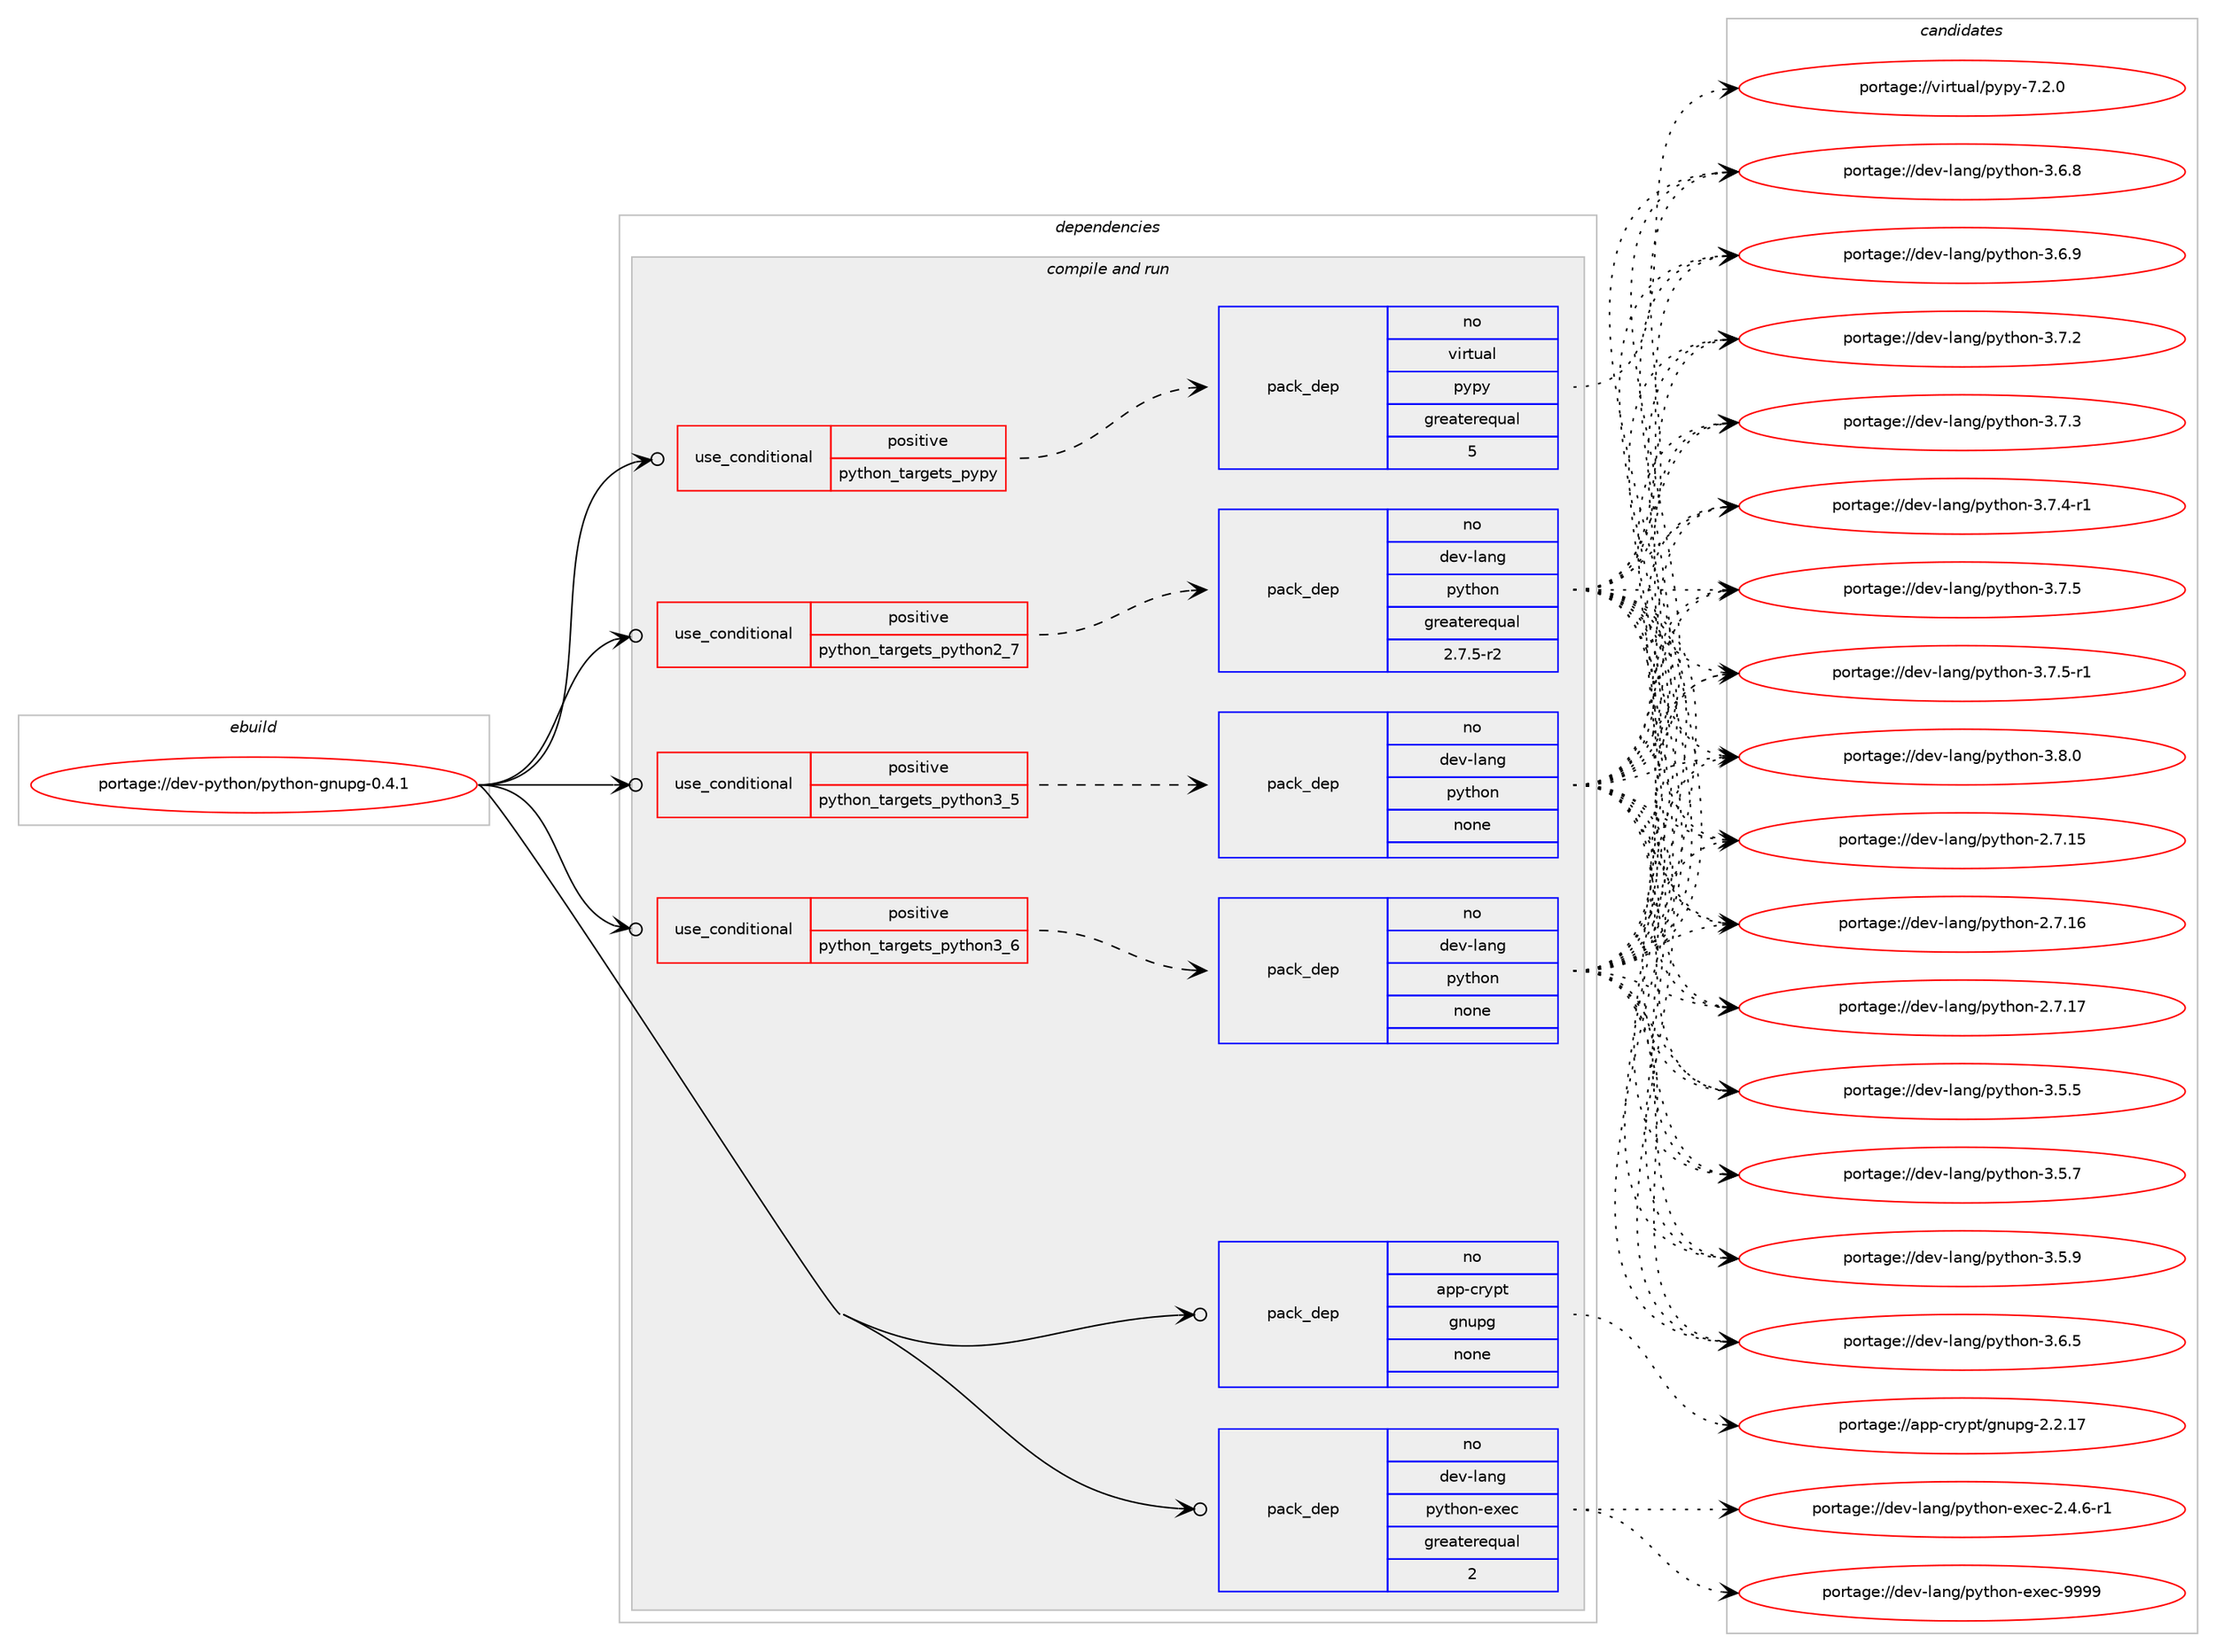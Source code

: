 digraph prolog {

# *************
# Graph options
# *************

newrank=true;
concentrate=true;
compound=true;
graph [rankdir=LR,fontname=Helvetica,fontsize=10,ranksep=1.5];#, ranksep=2.5, nodesep=0.2];
edge  [arrowhead=vee];
node  [fontname=Helvetica,fontsize=10];

# **********
# The ebuild
# **********

subgraph cluster_leftcol {
color=gray;
rank=same;
label=<<i>ebuild</i>>;
id [label="portage://dev-python/python-gnupg-0.4.1", color=red, width=4, href="../dev-python/python-gnupg-0.4.1.svg"];
}

# ****************
# The dependencies
# ****************

subgraph cluster_midcol {
color=gray;
label=<<i>dependencies</i>>;
subgraph cluster_compile {
fillcolor="#eeeeee";
style=filled;
label=<<i>compile</i>>;
}
subgraph cluster_compileandrun {
fillcolor="#eeeeee";
style=filled;
label=<<i>compile and run</i>>;
subgraph cond36873 {
dependency166153 [label=<<TABLE BORDER="0" CELLBORDER="1" CELLSPACING="0" CELLPADDING="4"><TR><TD ROWSPAN="3" CELLPADDING="10">use_conditional</TD></TR><TR><TD>positive</TD></TR><TR><TD>python_targets_pypy</TD></TR></TABLE>>, shape=none, color=red];
subgraph pack125886 {
dependency166154 [label=<<TABLE BORDER="0" CELLBORDER="1" CELLSPACING="0" CELLPADDING="4" WIDTH="220"><TR><TD ROWSPAN="6" CELLPADDING="30">pack_dep</TD></TR><TR><TD WIDTH="110">no</TD></TR><TR><TD>virtual</TD></TR><TR><TD>pypy</TD></TR><TR><TD>greaterequal</TD></TR><TR><TD>5</TD></TR></TABLE>>, shape=none, color=blue];
}
dependency166153:e -> dependency166154:w [weight=20,style="dashed",arrowhead="vee"];
}
id:e -> dependency166153:w [weight=20,style="solid",arrowhead="odotvee"];
subgraph cond36874 {
dependency166155 [label=<<TABLE BORDER="0" CELLBORDER="1" CELLSPACING="0" CELLPADDING="4"><TR><TD ROWSPAN="3" CELLPADDING="10">use_conditional</TD></TR><TR><TD>positive</TD></TR><TR><TD>python_targets_python2_7</TD></TR></TABLE>>, shape=none, color=red];
subgraph pack125887 {
dependency166156 [label=<<TABLE BORDER="0" CELLBORDER="1" CELLSPACING="0" CELLPADDING="4" WIDTH="220"><TR><TD ROWSPAN="6" CELLPADDING="30">pack_dep</TD></TR><TR><TD WIDTH="110">no</TD></TR><TR><TD>dev-lang</TD></TR><TR><TD>python</TD></TR><TR><TD>greaterequal</TD></TR><TR><TD>2.7.5-r2</TD></TR></TABLE>>, shape=none, color=blue];
}
dependency166155:e -> dependency166156:w [weight=20,style="dashed",arrowhead="vee"];
}
id:e -> dependency166155:w [weight=20,style="solid",arrowhead="odotvee"];
subgraph cond36875 {
dependency166157 [label=<<TABLE BORDER="0" CELLBORDER="1" CELLSPACING="0" CELLPADDING="4"><TR><TD ROWSPAN="3" CELLPADDING="10">use_conditional</TD></TR><TR><TD>positive</TD></TR><TR><TD>python_targets_python3_5</TD></TR></TABLE>>, shape=none, color=red];
subgraph pack125888 {
dependency166158 [label=<<TABLE BORDER="0" CELLBORDER="1" CELLSPACING="0" CELLPADDING="4" WIDTH="220"><TR><TD ROWSPAN="6" CELLPADDING="30">pack_dep</TD></TR><TR><TD WIDTH="110">no</TD></TR><TR><TD>dev-lang</TD></TR><TR><TD>python</TD></TR><TR><TD>none</TD></TR><TR><TD></TD></TR></TABLE>>, shape=none, color=blue];
}
dependency166157:e -> dependency166158:w [weight=20,style="dashed",arrowhead="vee"];
}
id:e -> dependency166157:w [weight=20,style="solid",arrowhead="odotvee"];
subgraph cond36876 {
dependency166159 [label=<<TABLE BORDER="0" CELLBORDER="1" CELLSPACING="0" CELLPADDING="4"><TR><TD ROWSPAN="3" CELLPADDING="10">use_conditional</TD></TR><TR><TD>positive</TD></TR><TR><TD>python_targets_python3_6</TD></TR></TABLE>>, shape=none, color=red];
subgraph pack125889 {
dependency166160 [label=<<TABLE BORDER="0" CELLBORDER="1" CELLSPACING="0" CELLPADDING="4" WIDTH="220"><TR><TD ROWSPAN="6" CELLPADDING="30">pack_dep</TD></TR><TR><TD WIDTH="110">no</TD></TR><TR><TD>dev-lang</TD></TR><TR><TD>python</TD></TR><TR><TD>none</TD></TR><TR><TD></TD></TR></TABLE>>, shape=none, color=blue];
}
dependency166159:e -> dependency166160:w [weight=20,style="dashed",arrowhead="vee"];
}
id:e -> dependency166159:w [weight=20,style="solid",arrowhead="odotvee"];
subgraph pack125890 {
dependency166161 [label=<<TABLE BORDER="0" CELLBORDER="1" CELLSPACING="0" CELLPADDING="4" WIDTH="220"><TR><TD ROWSPAN="6" CELLPADDING="30">pack_dep</TD></TR><TR><TD WIDTH="110">no</TD></TR><TR><TD>app-crypt</TD></TR><TR><TD>gnupg</TD></TR><TR><TD>none</TD></TR><TR><TD></TD></TR></TABLE>>, shape=none, color=blue];
}
id:e -> dependency166161:w [weight=20,style="solid",arrowhead="odotvee"];
subgraph pack125891 {
dependency166162 [label=<<TABLE BORDER="0" CELLBORDER="1" CELLSPACING="0" CELLPADDING="4" WIDTH="220"><TR><TD ROWSPAN="6" CELLPADDING="30">pack_dep</TD></TR><TR><TD WIDTH="110">no</TD></TR><TR><TD>dev-lang</TD></TR><TR><TD>python-exec</TD></TR><TR><TD>greaterequal</TD></TR><TR><TD>2</TD></TR></TABLE>>, shape=none, color=blue];
}
id:e -> dependency166162:w [weight=20,style="solid",arrowhead="odotvee"];
}
subgraph cluster_run {
fillcolor="#eeeeee";
style=filled;
label=<<i>run</i>>;
}
}

# **************
# The candidates
# **************

subgraph cluster_choices {
rank=same;
color=gray;
label=<<i>candidates</i>>;

subgraph choice125886 {
color=black;
nodesep=1;
choiceportage1181051141161179710847112121112121455546504648 [label="portage://virtual/pypy-7.2.0", color=red, width=4,href="../virtual/pypy-7.2.0.svg"];
dependency166154:e -> choiceportage1181051141161179710847112121112121455546504648:w [style=dotted,weight="100"];
}
subgraph choice125887 {
color=black;
nodesep=1;
choiceportage10010111845108971101034711212111610411111045504655464953 [label="portage://dev-lang/python-2.7.15", color=red, width=4,href="../dev-lang/python-2.7.15.svg"];
choiceportage10010111845108971101034711212111610411111045504655464954 [label="portage://dev-lang/python-2.7.16", color=red, width=4,href="../dev-lang/python-2.7.16.svg"];
choiceportage10010111845108971101034711212111610411111045504655464955 [label="portage://dev-lang/python-2.7.17", color=red, width=4,href="../dev-lang/python-2.7.17.svg"];
choiceportage100101118451089711010347112121116104111110455146534653 [label="portage://dev-lang/python-3.5.5", color=red, width=4,href="../dev-lang/python-3.5.5.svg"];
choiceportage100101118451089711010347112121116104111110455146534655 [label="portage://dev-lang/python-3.5.7", color=red, width=4,href="../dev-lang/python-3.5.7.svg"];
choiceportage100101118451089711010347112121116104111110455146534657 [label="portage://dev-lang/python-3.5.9", color=red, width=4,href="../dev-lang/python-3.5.9.svg"];
choiceportage100101118451089711010347112121116104111110455146544653 [label="portage://dev-lang/python-3.6.5", color=red, width=4,href="../dev-lang/python-3.6.5.svg"];
choiceportage100101118451089711010347112121116104111110455146544656 [label="portage://dev-lang/python-3.6.8", color=red, width=4,href="../dev-lang/python-3.6.8.svg"];
choiceportage100101118451089711010347112121116104111110455146544657 [label="portage://dev-lang/python-3.6.9", color=red, width=4,href="../dev-lang/python-3.6.9.svg"];
choiceportage100101118451089711010347112121116104111110455146554650 [label="portage://dev-lang/python-3.7.2", color=red, width=4,href="../dev-lang/python-3.7.2.svg"];
choiceportage100101118451089711010347112121116104111110455146554651 [label="portage://dev-lang/python-3.7.3", color=red, width=4,href="../dev-lang/python-3.7.3.svg"];
choiceportage1001011184510897110103471121211161041111104551465546524511449 [label="portage://dev-lang/python-3.7.4-r1", color=red, width=4,href="../dev-lang/python-3.7.4-r1.svg"];
choiceportage100101118451089711010347112121116104111110455146554653 [label="portage://dev-lang/python-3.7.5", color=red, width=4,href="../dev-lang/python-3.7.5.svg"];
choiceportage1001011184510897110103471121211161041111104551465546534511449 [label="portage://dev-lang/python-3.7.5-r1", color=red, width=4,href="../dev-lang/python-3.7.5-r1.svg"];
choiceportage100101118451089711010347112121116104111110455146564648 [label="portage://dev-lang/python-3.8.0", color=red, width=4,href="../dev-lang/python-3.8.0.svg"];
dependency166156:e -> choiceportage10010111845108971101034711212111610411111045504655464953:w [style=dotted,weight="100"];
dependency166156:e -> choiceportage10010111845108971101034711212111610411111045504655464954:w [style=dotted,weight="100"];
dependency166156:e -> choiceportage10010111845108971101034711212111610411111045504655464955:w [style=dotted,weight="100"];
dependency166156:e -> choiceportage100101118451089711010347112121116104111110455146534653:w [style=dotted,weight="100"];
dependency166156:e -> choiceportage100101118451089711010347112121116104111110455146534655:w [style=dotted,weight="100"];
dependency166156:e -> choiceportage100101118451089711010347112121116104111110455146534657:w [style=dotted,weight="100"];
dependency166156:e -> choiceportage100101118451089711010347112121116104111110455146544653:w [style=dotted,weight="100"];
dependency166156:e -> choiceportage100101118451089711010347112121116104111110455146544656:w [style=dotted,weight="100"];
dependency166156:e -> choiceportage100101118451089711010347112121116104111110455146544657:w [style=dotted,weight="100"];
dependency166156:e -> choiceportage100101118451089711010347112121116104111110455146554650:w [style=dotted,weight="100"];
dependency166156:e -> choiceportage100101118451089711010347112121116104111110455146554651:w [style=dotted,weight="100"];
dependency166156:e -> choiceportage1001011184510897110103471121211161041111104551465546524511449:w [style=dotted,weight="100"];
dependency166156:e -> choiceportage100101118451089711010347112121116104111110455146554653:w [style=dotted,weight="100"];
dependency166156:e -> choiceportage1001011184510897110103471121211161041111104551465546534511449:w [style=dotted,weight="100"];
dependency166156:e -> choiceportage100101118451089711010347112121116104111110455146564648:w [style=dotted,weight="100"];
}
subgraph choice125888 {
color=black;
nodesep=1;
choiceportage10010111845108971101034711212111610411111045504655464953 [label="portage://dev-lang/python-2.7.15", color=red, width=4,href="../dev-lang/python-2.7.15.svg"];
choiceportage10010111845108971101034711212111610411111045504655464954 [label="portage://dev-lang/python-2.7.16", color=red, width=4,href="../dev-lang/python-2.7.16.svg"];
choiceportage10010111845108971101034711212111610411111045504655464955 [label="portage://dev-lang/python-2.7.17", color=red, width=4,href="../dev-lang/python-2.7.17.svg"];
choiceportage100101118451089711010347112121116104111110455146534653 [label="portage://dev-lang/python-3.5.5", color=red, width=4,href="../dev-lang/python-3.5.5.svg"];
choiceportage100101118451089711010347112121116104111110455146534655 [label="portage://dev-lang/python-3.5.7", color=red, width=4,href="../dev-lang/python-3.5.7.svg"];
choiceportage100101118451089711010347112121116104111110455146534657 [label="portage://dev-lang/python-3.5.9", color=red, width=4,href="../dev-lang/python-3.5.9.svg"];
choiceportage100101118451089711010347112121116104111110455146544653 [label="portage://dev-lang/python-3.6.5", color=red, width=4,href="../dev-lang/python-3.6.5.svg"];
choiceportage100101118451089711010347112121116104111110455146544656 [label="portage://dev-lang/python-3.6.8", color=red, width=4,href="../dev-lang/python-3.6.8.svg"];
choiceportage100101118451089711010347112121116104111110455146544657 [label="portage://dev-lang/python-3.6.9", color=red, width=4,href="../dev-lang/python-3.6.9.svg"];
choiceportage100101118451089711010347112121116104111110455146554650 [label="portage://dev-lang/python-3.7.2", color=red, width=4,href="../dev-lang/python-3.7.2.svg"];
choiceportage100101118451089711010347112121116104111110455146554651 [label="portage://dev-lang/python-3.7.3", color=red, width=4,href="../dev-lang/python-3.7.3.svg"];
choiceportage1001011184510897110103471121211161041111104551465546524511449 [label="portage://dev-lang/python-3.7.4-r1", color=red, width=4,href="../dev-lang/python-3.7.4-r1.svg"];
choiceportage100101118451089711010347112121116104111110455146554653 [label="portage://dev-lang/python-3.7.5", color=red, width=4,href="../dev-lang/python-3.7.5.svg"];
choiceportage1001011184510897110103471121211161041111104551465546534511449 [label="portage://dev-lang/python-3.7.5-r1", color=red, width=4,href="../dev-lang/python-3.7.5-r1.svg"];
choiceportage100101118451089711010347112121116104111110455146564648 [label="portage://dev-lang/python-3.8.0", color=red, width=4,href="../dev-lang/python-3.8.0.svg"];
dependency166158:e -> choiceportage10010111845108971101034711212111610411111045504655464953:w [style=dotted,weight="100"];
dependency166158:e -> choiceportage10010111845108971101034711212111610411111045504655464954:w [style=dotted,weight="100"];
dependency166158:e -> choiceportage10010111845108971101034711212111610411111045504655464955:w [style=dotted,weight="100"];
dependency166158:e -> choiceportage100101118451089711010347112121116104111110455146534653:w [style=dotted,weight="100"];
dependency166158:e -> choiceportage100101118451089711010347112121116104111110455146534655:w [style=dotted,weight="100"];
dependency166158:e -> choiceportage100101118451089711010347112121116104111110455146534657:w [style=dotted,weight="100"];
dependency166158:e -> choiceportage100101118451089711010347112121116104111110455146544653:w [style=dotted,weight="100"];
dependency166158:e -> choiceportage100101118451089711010347112121116104111110455146544656:w [style=dotted,weight="100"];
dependency166158:e -> choiceportage100101118451089711010347112121116104111110455146544657:w [style=dotted,weight="100"];
dependency166158:e -> choiceportage100101118451089711010347112121116104111110455146554650:w [style=dotted,weight="100"];
dependency166158:e -> choiceportage100101118451089711010347112121116104111110455146554651:w [style=dotted,weight="100"];
dependency166158:e -> choiceportage1001011184510897110103471121211161041111104551465546524511449:w [style=dotted,weight="100"];
dependency166158:e -> choiceportage100101118451089711010347112121116104111110455146554653:w [style=dotted,weight="100"];
dependency166158:e -> choiceportage1001011184510897110103471121211161041111104551465546534511449:w [style=dotted,weight="100"];
dependency166158:e -> choiceportage100101118451089711010347112121116104111110455146564648:w [style=dotted,weight="100"];
}
subgraph choice125889 {
color=black;
nodesep=1;
choiceportage10010111845108971101034711212111610411111045504655464953 [label="portage://dev-lang/python-2.7.15", color=red, width=4,href="../dev-lang/python-2.7.15.svg"];
choiceportage10010111845108971101034711212111610411111045504655464954 [label="portage://dev-lang/python-2.7.16", color=red, width=4,href="../dev-lang/python-2.7.16.svg"];
choiceportage10010111845108971101034711212111610411111045504655464955 [label="portage://dev-lang/python-2.7.17", color=red, width=4,href="../dev-lang/python-2.7.17.svg"];
choiceportage100101118451089711010347112121116104111110455146534653 [label="portage://dev-lang/python-3.5.5", color=red, width=4,href="../dev-lang/python-3.5.5.svg"];
choiceportage100101118451089711010347112121116104111110455146534655 [label="portage://dev-lang/python-3.5.7", color=red, width=4,href="../dev-lang/python-3.5.7.svg"];
choiceportage100101118451089711010347112121116104111110455146534657 [label="portage://dev-lang/python-3.5.9", color=red, width=4,href="../dev-lang/python-3.5.9.svg"];
choiceportage100101118451089711010347112121116104111110455146544653 [label="portage://dev-lang/python-3.6.5", color=red, width=4,href="../dev-lang/python-3.6.5.svg"];
choiceportage100101118451089711010347112121116104111110455146544656 [label="portage://dev-lang/python-3.6.8", color=red, width=4,href="../dev-lang/python-3.6.8.svg"];
choiceportage100101118451089711010347112121116104111110455146544657 [label="portage://dev-lang/python-3.6.9", color=red, width=4,href="../dev-lang/python-3.6.9.svg"];
choiceportage100101118451089711010347112121116104111110455146554650 [label="portage://dev-lang/python-3.7.2", color=red, width=4,href="../dev-lang/python-3.7.2.svg"];
choiceportage100101118451089711010347112121116104111110455146554651 [label="portage://dev-lang/python-3.7.3", color=red, width=4,href="../dev-lang/python-3.7.3.svg"];
choiceportage1001011184510897110103471121211161041111104551465546524511449 [label="portage://dev-lang/python-3.7.4-r1", color=red, width=4,href="../dev-lang/python-3.7.4-r1.svg"];
choiceportage100101118451089711010347112121116104111110455146554653 [label="portage://dev-lang/python-3.7.5", color=red, width=4,href="../dev-lang/python-3.7.5.svg"];
choiceportage1001011184510897110103471121211161041111104551465546534511449 [label="portage://dev-lang/python-3.7.5-r1", color=red, width=4,href="../dev-lang/python-3.7.5-r1.svg"];
choiceportage100101118451089711010347112121116104111110455146564648 [label="portage://dev-lang/python-3.8.0", color=red, width=4,href="../dev-lang/python-3.8.0.svg"];
dependency166160:e -> choiceportage10010111845108971101034711212111610411111045504655464953:w [style=dotted,weight="100"];
dependency166160:e -> choiceportage10010111845108971101034711212111610411111045504655464954:w [style=dotted,weight="100"];
dependency166160:e -> choiceportage10010111845108971101034711212111610411111045504655464955:w [style=dotted,weight="100"];
dependency166160:e -> choiceportage100101118451089711010347112121116104111110455146534653:w [style=dotted,weight="100"];
dependency166160:e -> choiceportage100101118451089711010347112121116104111110455146534655:w [style=dotted,weight="100"];
dependency166160:e -> choiceportage100101118451089711010347112121116104111110455146534657:w [style=dotted,weight="100"];
dependency166160:e -> choiceportage100101118451089711010347112121116104111110455146544653:w [style=dotted,weight="100"];
dependency166160:e -> choiceportage100101118451089711010347112121116104111110455146544656:w [style=dotted,weight="100"];
dependency166160:e -> choiceportage100101118451089711010347112121116104111110455146544657:w [style=dotted,weight="100"];
dependency166160:e -> choiceportage100101118451089711010347112121116104111110455146554650:w [style=dotted,weight="100"];
dependency166160:e -> choiceportage100101118451089711010347112121116104111110455146554651:w [style=dotted,weight="100"];
dependency166160:e -> choiceportage1001011184510897110103471121211161041111104551465546524511449:w [style=dotted,weight="100"];
dependency166160:e -> choiceportage100101118451089711010347112121116104111110455146554653:w [style=dotted,weight="100"];
dependency166160:e -> choiceportage1001011184510897110103471121211161041111104551465546534511449:w [style=dotted,weight="100"];
dependency166160:e -> choiceportage100101118451089711010347112121116104111110455146564648:w [style=dotted,weight="100"];
}
subgraph choice125890 {
color=black;
nodesep=1;
choiceportage9711211245991141211121164710311011711210345504650464955 [label="portage://app-crypt/gnupg-2.2.17", color=red, width=4,href="../app-crypt/gnupg-2.2.17.svg"];
dependency166161:e -> choiceportage9711211245991141211121164710311011711210345504650464955:w [style=dotted,weight="100"];
}
subgraph choice125891 {
color=black;
nodesep=1;
choiceportage10010111845108971101034711212111610411111045101120101994550465246544511449 [label="portage://dev-lang/python-exec-2.4.6-r1", color=red, width=4,href="../dev-lang/python-exec-2.4.6-r1.svg"];
choiceportage10010111845108971101034711212111610411111045101120101994557575757 [label="portage://dev-lang/python-exec-9999", color=red, width=4,href="../dev-lang/python-exec-9999.svg"];
dependency166162:e -> choiceportage10010111845108971101034711212111610411111045101120101994550465246544511449:w [style=dotted,weight="100"];
dependency166162:e -> choiceportage10010111845108971101034711212111610411111045101120101994557575757:w [style=dotted,weight="100"];
}
}

}
